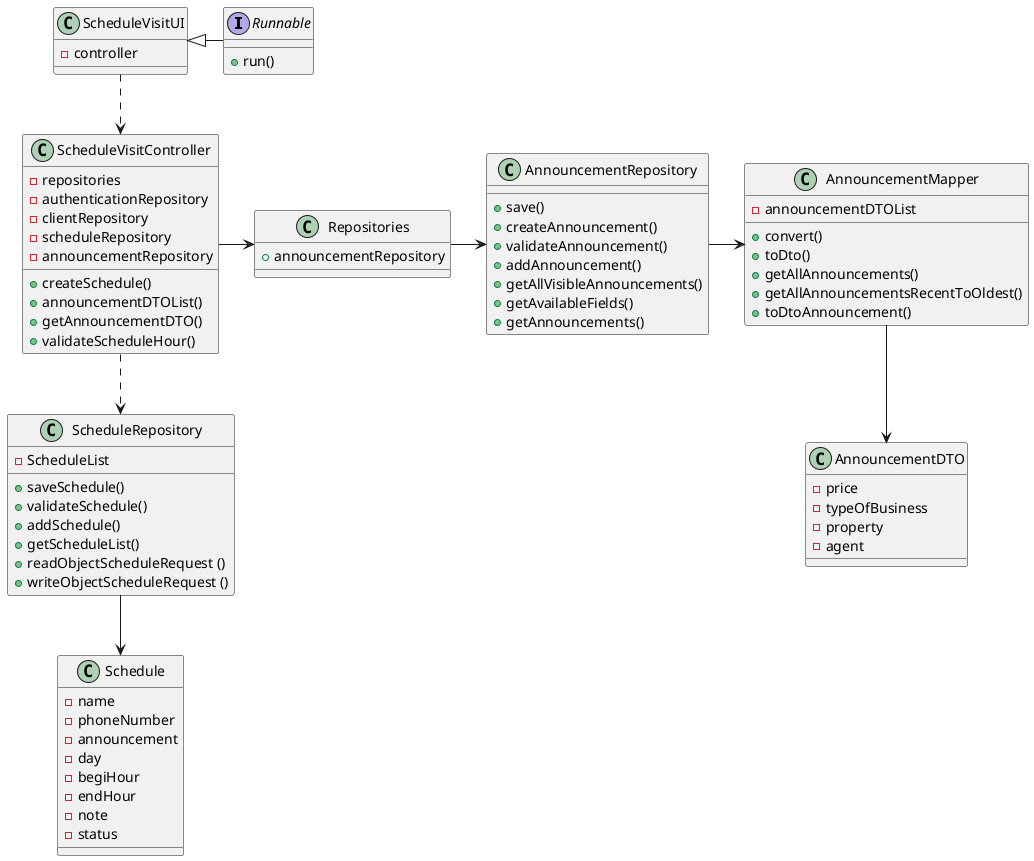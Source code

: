 @startuml

interface Runnable {

    + run()
}

class ScheduleVisitUI {
    - controller
}

class ScheduleVisitController {

    - repositories
    - authenticationRepository
    - clientRepository
    - scheduleRepository
    - announcementRepository
    + createSchedule()
    + announcementDTOList()
    + getAnnouncementDTO()
    + validateScheduleHour()

}

class Schedule {

    - name
    - phoneNumber
    - announcement
    - day
    - begiHour
    - endHour
    - note
    - status
}
class Repositories {

    + announcementRepository
}

class ScheduleRepository {

    - ScheduleList
    + saveSchedule()
    + validateSchedule()
    + addSchedule()
    + getScheduleList()
    + readObjectScheduleRequest ()
    + writeObjectScheduleRequest ()
}

class AnnouncementRepository {

    + save()
    + createAnnouncement()
    + validateAnnouncement()
    + addAnnouncement()
    + getAllVisibleAnnouncements()
    + getAvailableFields()
    + getAnnouncements()
}

class AnnouncementDTO {

    - price
    - typeOfBusiness
    - property
    - agent
}
class AnnouncementMapper {

    - announcementDTOList
    + convert()
    + toDto()
    + getAllAnnouncements()
    + getAllAnnouncementsRecentToOldest()
    + toDtoAnnouncement()
}


Runnable -left-|> ScheduleVisitUI
ScheduleVisitUI ..> ScheduleVisitController
ScheduleVisitController -> Repositories
Repositories -> AnnouncementRepository
AnnouncementRepository -> AnnouncementMapper
AnnouncementMapper --> AnnouncementDTO
ScheduleVisitController ..> ScheduleRepository
ScheduleRepository --> Schedule

@enduml